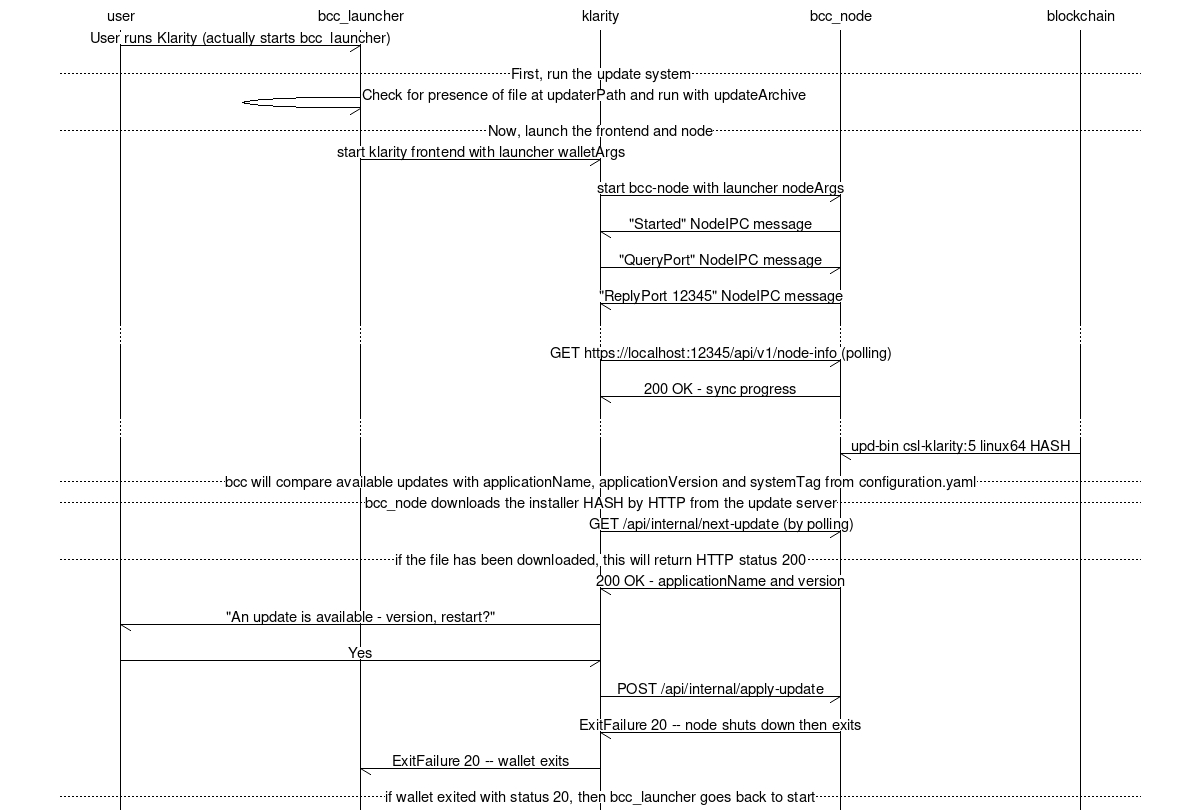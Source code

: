 msc {
  hscale = "2";
  user, bcc_launcher, klarity, bcc_node, blockchain;

  user->bcc_launcher [ label = "User runs Klarity (actually starts bcc_launcher)" ];

  --- [ label = "First, run the update system" ];
  bcc_launcher->bcc_launcher [ label = "Check for presence of file at updaterPath and run with updateArchive" ];

  --- [ label = "Now, launch the frontend and node" ];
  bcc_launcher->klarity [ label = "start klarity frontend with launcher walletArgs" ];
  klarity->bcc_node [ label = "start bcc-node with launcher nodeArgs" ];

  bcc_node->klarity [ label = "\"Started\" NodeIPC message" ];
  bcc_node<-klarity [ label = "\"QueryPort\" NodeIPC message" ];
  bcc_node->klarity [ label = "\"ReplyPort 12345\" NodeIPC message" ];

  ...;

  klarity->bcc_node [ label = "GET https://localhost:12345/api/v1/node-info (polling)" ];
  klarity<-bcc_node [ label = "200 OK - sync progress" ];

  ...;

  blockchain->bcc_node [ label = "upd-bin csl-klarity:5 linux64 HASH" ];
  --- [ label = "bcc will compare available updates with applicationName, applicationVersion and systemTag from configuration.yaml" ];
  --- [ label = "bcc_node downloads the installer HASH by HTTP from the update server" ];

  bcc_node<-klarity [ label = "GET /api/internal/next-update (by polling)" ];
  --- [ label = "if the file has been downloaded, this will return HTTP status 200" ];
  bcc_node->klarity [ label = "200 OK - applicationName and version" ];

  klarity->user [ label = "\"An update is available - version, restart?\"" ];
  user->klarity [ label = "Yes" ];

  klarity->bcc_node [ label = "POST /api/internal/apply-update" ];
  bcc_node->klarity [ label = "ExitFailure 20 -- node shuts down then exits" ];
  klarity->bcc_launcher [ label = "ExitFailure 20 -- wallet exits" ];

  --- [ label = "if wallet exited with status 20, then bcc_launcher goes back to start" ];

}
